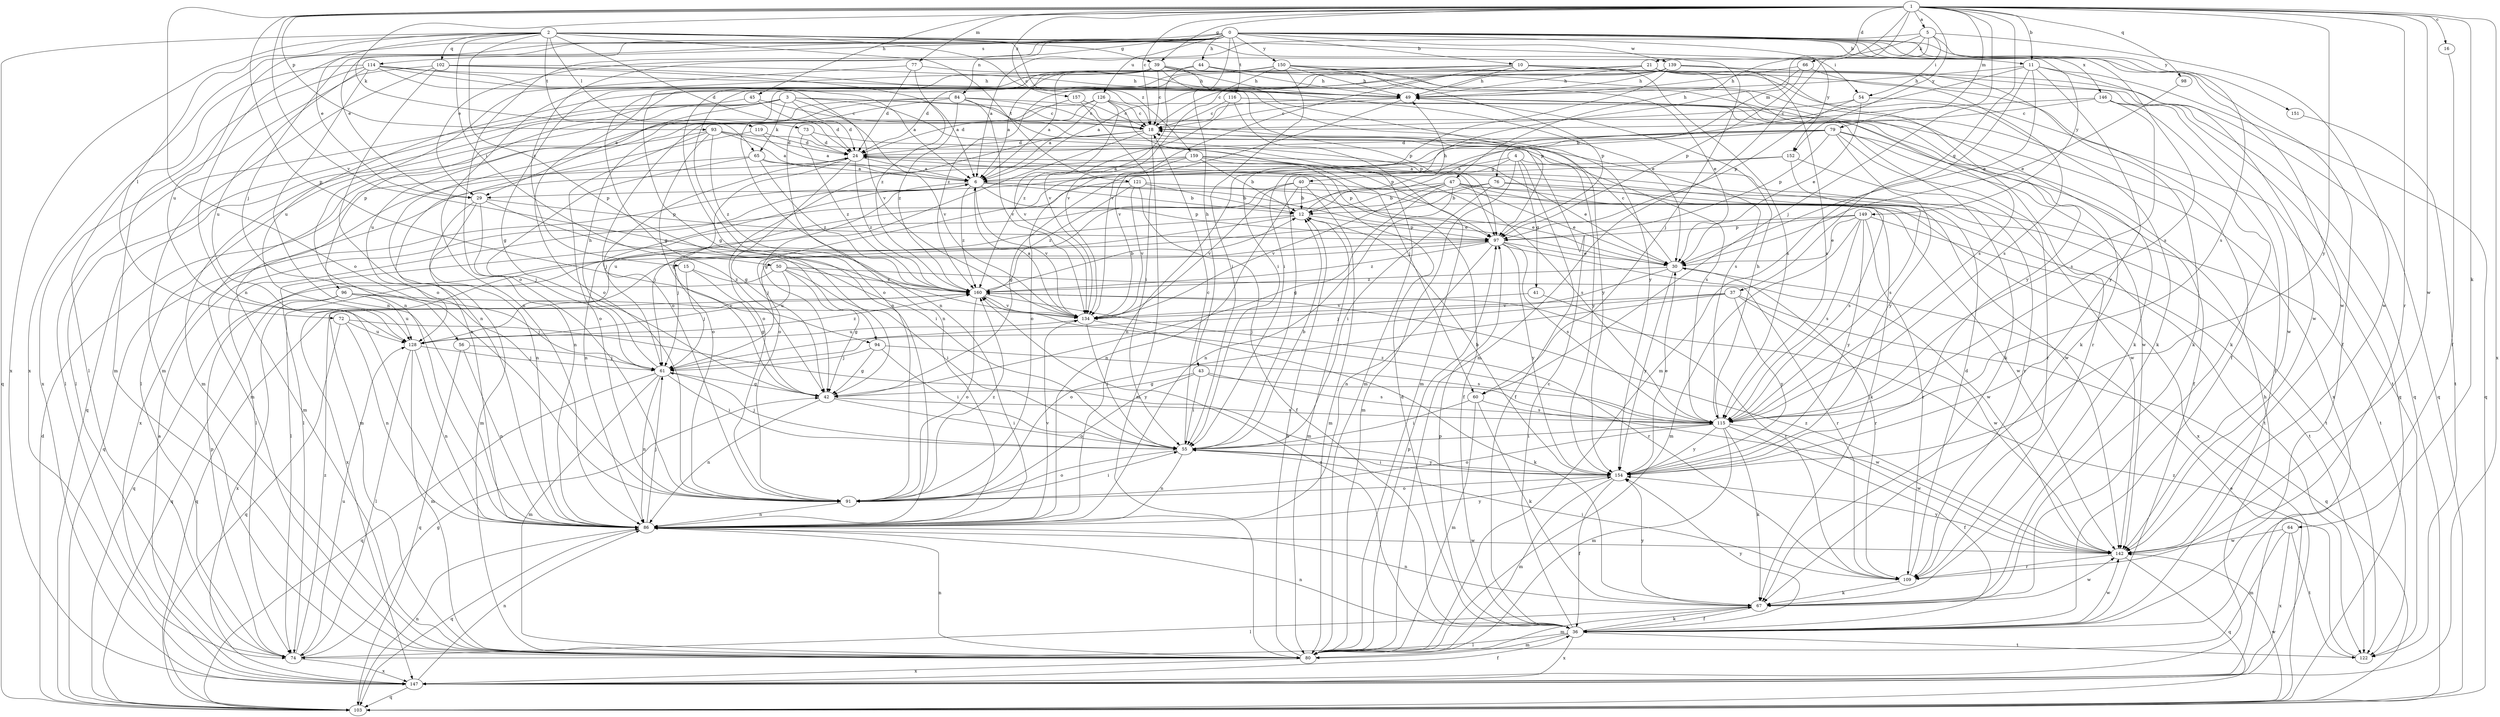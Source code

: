 strict digraph  {
0;
1;
2;
3;
4;
5;
6;
10;
11;
12;
15;
16;
18;
21;
24;
29;
30;
36;
37;
39;
40;
41;
42;
43;
44;
45;
47;
49;
50;
54;
55;
56;
60;
61;
64;
65;
66;
67;
72;
73;
74;
76;
77;
79;
80;
84;
86;
91;
93;
94;
96;
97;
98;
102;
103;
109;
114;
115;
116;
119;
121;
122;
126;
128;
134;
139;
142;
146;
147;
149;
150;
151;
152;
154;
157;
159;
160;
0 -> 10  [label=b];
0 -> 11  [label=b];
0 -> 15  [label=c];
0 -> 29  [label=e];
0 -> 36  [label=f];
0 -> 43  [label=h];
0 -> 44  [label=h];
0 -> 56  [label=j];
0 -> 84  [label=n];
0 -> 86  [label=n];
0 -> 91  [label=o];
0 -> 114  [label=s];
0 -> 115  [label=s];
0 -> 116  [label=t];
0 -> 126  [label=u];
0 -> 128  [label=u];
0 -> 139  [label=w];
0 -> 142  [label=w];
0 -> 146  [label=x];
0 -> 147  [label=x];
0 -> 149  [label=y];
0 -> 150  [label=y];
0 -> 151  [label=y];
0 -> 152  [label=y];
1 -> 5  [label=a];
1 -> 11  [label=b];
1 -> 16  [label=c];
1 -> 18  [label=c];
1 -> 21  [label=d];
1 -> 37  [label=g];
1 -> 39  [label=g];
1 -> 45  [label=h];
1 -> 47  [label=h];
1 -> 60  [label=j];
1 -> 64  [label=k];
1 -> 65  [label=k];
1 -> 76  [label=m];
1 -> 77  [label=m];
1 -> 79  [label=m];
1 -> 91  [label=o];
1 -> 93  [label=p];
1 -> 94  [label=p];
1 -> 98  [label=q];
1 -> 109  [label=r];
1 -> 134  [label=v];
1 -> 142  [label=w];
1 -> 147  [label=x];
1 -> 152  [label=y];
1 -> 154  [label=y];
1 -> 157  [label=z];
2 -> 18  [label=c];
2 -> 24  [label=d];
2 -> 29  [label=e];
2 -> 39  [label=g];
2 -> 50  [label=i];
2 -> 54  [label=i];
2 -> 60  [label=j];
2 -> 72  [label=l];
2 -> 73  [label=l];
2 -> 94  [label=p];
2 -> 102  [label=q];
2 -> 103  [label=q];
2 -> 119  [label=t];
2 -> 121  [label=t];
2 -> 147  [label=x];
2 -> 159  [label=z];
3 -> 18  [label=c];
3 -> 24  [label=d];
3 -> 29  [label=e];
3 -> 60  [label=j];
3 -> 65  [label=k];
3 -> 74  [label=l];
3 -> 80  [label=m];
3 -> 96  [label=p];
3 -> 115  [label=s];
3 -> 134  [label=v];
4 -> 29  [label=e];
4 -> 36  [label=f];
4 -> 40  [label=g];
4 -> 41  [label=g];
4 -> 80  [label=m];
4 -> 109  [label=r];
5 -> 6  [label=a];
5 -> 29  [label=e];
5 -> 54  [label=i];
5 -> 66  [label=k];
5 -> 80  [label=m];
5 -> 115  [label=s];
5 -> 142  [label=w];
6 -> 12  [label=b];
6 -> 30  [label=e];
6 -> 61  [label=j];
6 -> 67  [label=k];
6 -> 86  [label=n];
6 -> 97  [label=p];
6 -> 103  [label=q];
6 -> 134  [label=v];
6 -> 160  [label=z];
10 -> 49  [label=h];
10 -> 67  [label=k];
10 -> 86  [label=n];
10 -> 103  [label=q];
10 -> 115  [label=s];
10 -> 128  [label=u];
10 -> 134  [label=v];
11 -> 12  [label=b];
11 -> 30  [label=e];
11 -> 49  [label=h];
11 -> 80  [label=m];
11 -> 103  [label=q];
11 -> 142  [label=w];
11 -> 154  [label=y];
12 -> 49  [label=h];
12 -> 61  [label=j];
12 -> 74  [label=l];
12 -> 80  [label=m];
12 -> 97  [label=p];
15 -> 42  [label=g];
15 -> 61  [label=j];
15 -> 160  [label=z];
16 -> 36  [label=f];
18 -> 24  [label=d];
18 -> 42  [label=g];
18 -> 80  [label=m];
18 -> 91  [label=o];
18 -> 154  [label=y];
21 -> 6  [label=a];
21 -> 49  [label=h];
21 -> 67  [label=k];
21 -> 86  [label=n];
21 -> 91  [label=o];
21 -> 115  [label=s];
21 -> 154  [label=y];
24 -> 6  [label=a];
24 -> 36  [label=f];
24 -> 42  [label=g];
24 -> 61  [label=j];
24 -> 91  [label=o];
24 -> 160  [label=z];
29 -> 55  [label=i];
29 -> 61  [label=j];
29 -> 80  [label=m];
29 -> 86  [label=n];
29 -> 97  [label=p];
30 -> 18  [label=c];
30 -> 61  [label=j];
30 -> 109  [label=r];
30 -> 154  [label=y];
30 -> 160  [label=z];
36 -> 18  [label=c];
36 -> 24  [label=d];
36 -> 67  [label=k];
36 -> 74  [label=l];
36 -> 80  [label=m];
36 -> 86  [label=n];
36 -> 97  [label=p];
36 -> 122  [label=t];
36 -> 142  [label=w];
36 -> 147  [label=x];
36 -> 154  [label=y];
36 -> 160  [label=z];
37 -> 61  [label=j];
37 -> 91  [label=o];
37 -> 103  [label=q];
37 -> 134  [label=v];
37 -> 142  [label=w];
37 -> 154  [label=y];
39 -> 6  [label=a];
39 -> 18  [label=c];
39 -> 30  [label=e];
39 -> 42  [label=g];
39 -> 49  [label=h];
39 -> 67  [label=k];
39 -> 86  [label=n];
39 -> 97  [label=p];
40 -> 12  [label=b];
40 -> 80  [label=m];
40 -> 86  [label=n];
40 -> 122  [label=t];
40 -> 128  [label=u];
40 -> 134  [label=v];
41 -> 109  [label=r];
41 -> 134  [label=v];
42 -> 55  [label=i];
42 -> 86  [label=n];
42 -> 115  [label=s];
43 -> 42  [label=g];
43 -> 55  [label=i];
43 -> 91  [label=o];
43 -> 115  [label=s];
43 -> 142  [label=w];
44 -> 6  [label=a];
44 -> 36  [label=f];
44 -> 42  [label=g];
44 -> 49  [label=h];
44 -> 67  [label=k];
44 -> 134  [label=v];
45 -> 18  [label=c];
45 -> 24  [label=d];
45 -> 74  [label=l];
47 -> 12  [label=b];
47 -> 30  [label=e];
47 -> 42  [label=g];
47 -> 74  [label=l];
47 -> 86  [label=n];
47 -> 122  [label=t];
47 -> 134  [label=v];
47 -> 142  [label=w];
47 -> 147  [label=x];
49 -> 18  [label=c];
49 -> 134  [label=v];
49 -> 147  [label=x];
50 -> 42  [label=g];
50 -> 55  [label=i];
50 -> 103  [label=q];
50 -> 109  [label=r];
50 -> 128  [label=u];
50 -> 160  [label=z];
54 -> 18  [label=c];
54 -> 30  [label=e];
54 -> 97  [label=p];
54 -> 122  [label=t];
55 -> 12  [label=b];
55 -> 18  [label=c];
55 -> 61  [label=j];
55 -> 86  [label=n];
55 -> 91  [label=o];
55 -> 154  [label=y];
56 -> 61  [label=j];
56 -> 86  [label=n];
56 -> 103  [label=q];
60 -> 55  [label=i];
60 -> 67  [label=k];
60 -> 80  [label=m];
60 -> 115  [label=s];
61 -> 42  [label=g];
61 -> 49  [label=h];
61 -> 55  [label=i];
61 -> 80  [label=m];
61 -> 86  [label=n];
61 -> 103  [label=q];
64 -> 80  [label=m];
64 -> 122  [label=t];
64 -> 142  [label=w];
64 -> 147  [label=x];
65 -> 6  [label=a];
65 -> 80  [label=m];
65 -> 86  [label=n];
65 -> 142  [label=w];
65 -> 160  [label=z];
66 -> 49  [label=h];
66 -> 55  [label=i];
66 -> 97  [label=p];
66 -> 115  [label=s];
67 -> 36  [label=f];
67 -> 74  [label=l];
67 -> 80  [label=m];
67 -> 86  [label=n];
67 -> 142  [label=w];
67 -> 154  [label=y];
72 -> 86  [label=n];
72 -> 103  [label=q];
72 -> 128  [label=u];
72 -> 154  [label=y];
73 -> 24  [label=d];
73 -> 97  [label=p];
73 -> 160  [label=z];
74 -> 42  [label=g];
74 -> 97  [label=p];
74 -> 128  [label=u];
74 -> 147  [label=x];
74 -> 160  [label=z];
76 -> 12  [label=b];
76 -> 55  [label=i];
76 -> 74  [label=l];
76 -> 115  [label=s];
76 -> 122  [label=t];
77 -> 24  [label=d];
77 -> 49  [label=h];
77 -> 86  [label=n];
77 -> 160  [label=z];
79 -> 24  [label=d];
79 -> 36  [label=f];
79 -> 55  [label=i];
79 -> 86  [label=n];
79 -> 91  [label=o];
79 -> 97  [label=p];
79 -> 109  [label=r];
79 -> 142  [label=w];
79 -> 154  [label=y];
80 -> 12  [label=b];
80 -> 86  [label=n];
80 -> 97  [label=p];
80 -> 147  [label=x];
84 -> 18  [label=c];
84 -> 86  [label=n];
84 -> 97  [label=p];
84 -> 103  [label=q];
84 -> 128  [label=u];
84 -> 134  [label=v];
84 -> 154  [label=y];
84 -> 160  [label=z];
86 -> 61  [label=j];
86 -> 103  [label=q];
86 -> 134  [label=v];
86 -> 142  [label=w];
86 -> 154  [label=y];
91 -> 55  [label=i];
91 -> 86  [label=n];
91 -> 160  [label=z];
93 -> 6  [label=a];
93 -> 24  [label=d];
93 -> 42  [label=g];
93 -> 80  [label=m];
93 -> 91  [label=o];
93 -> 115  [label=s];
93 -> 160  [label=z];
94 -> 42  [label=g];
94 -> 55  [label=i];
94 -> 61  [label=j];
94 -> 115  [label=s];
96 -> 61  [label=j];
96 -> 103  [label=q];
96 -> 128  [label=u];
96 -> 134  [label=v];
96 -> 147  [label=x];
97 -> 30  [label=e];
97 -> 86  [label=n];
97 -> 115  [label=s];
97 -> 142  [label=w];
97 -> 147  [label=x];
97 -> 154  [label=y];
97 -> 160  [label=z];
98 -> 30  [label=e];
102 -> 6  [label=a];
102 -> 49  [label=h];
102 -> 80  [label=m];
102 -> 91  [label=o];
102 -> 147  [label=x];
102 -> 154  [label=y];
103 -> 24  [label=d];
103 -> 30  [label=e];
103 -> 86  [label=n];
103 -> 142  [label=w];
109 -> 24  [label=d];
109 -> 55  [label=i];
109 -> 67  [label=k];
114 -> 6  [label=a];
114 -> 49  [label=h];
114 -> 74  [label=l];
114 -> 80  [label=m];
114 -> 86  [label=n];
114 -> 97  [label=p];
114 -> 128  [label=u];
114 -> 134  [label=v];
115 -> 36  [label=f];
115 -> 49  [label=h];
115 -> 55  [label=i];
115 -> 67  [label=k];
115 -> 80  [label=m];
115 -> 91  [label=o];
115 -> 142  [label=w];
115 -> 154  [label=y];
115 -> 160  [label=z];
116 -> 18  [label=c];
116 -> 80  [label=m];
116 -> 109  [label=r];
116 -> 160  [label=z];
119 -> 6  [label=a];
119 -> 24  [label=d];
119 -> 86  [label=n];
121 -> 12  [label=b];
121 -> 30  [label=e];
121 -> 36  [label=f];
121 -> 80  [label=m];
121 -> 134  [label=v];
121 -> 160  [label=z];
122 -> 160  [label=z];
126 -> 6  [label=a];
126 -> 18  [label=c];
126 -> 67  [label=k];
126 -> 74  [label=l];
126 -> 80  [label=m];
126 -> 86  [label=n];
126 -> 134  [label=v];
128 -> 61  [label=j];
128 -> 74  [label=l];
128 -> 80  [label=m];
128 -> 86  [label=n];
128 -> 160  [label=z];
134 -> 6  [label=a];
134 -> 55  [label=i];
134 -> 67  [label=k];
134 -> 128  [label=u];
139 -> 18  [label=c];
139 -> 24  [label=d];
139 -> 49  [label=h];
139 -> 55  [label=i];
139 -> 67  [label=k];
139 -> 103  [label=q];
139 -> 115  [label=s];
139 -> 160  [label=z];
142 -> 103  [label=q];
142 -> 109  [label=r];
142 -> 154  [label=y];
142 -> 160  [label=z];
146 -> 18  [label=c];
146 -> 36  [label=f];
146 -> 91  [label=o];
146 -> 115  [label=s];
146 -> 142  [label=w];
147 -> 6  [label=a];
147 -> 36  [label=f];
147 -> 49  [label=h];
147 -> 86  [label=n];
147 -> 103  [label=q];
149 -> 30  [label=e];
149 -> 61  [label=j];
149 -> 80  [label=m];
149 -> 97  [label=p];
149 -> 109  [label=r];
149 -> 115  [label=s];
149 -> 122  [label=t];
149 -> 154  [label=y];
150 -> 30  [label=e];
150 -> 42  [label=g];
150 -> 49  [label=h];
150 -> 55  [label=i];
150 -> 91  [label=o];
150 -> 97  [label=p];
150 -> 103  [label=q];
150 -> 134  [label=v];
151 -> 122  [label=t];
152 -> 6  [label=a];
152 -> 42  [label=g];
152 -> 115  [label=s];
152 -> 142  [label=w];
154 -> 12  [label=b];
154 -> 30  [label=e];
154 -> 36  [label=f];
154 -> 55  [label=i];
154 -> 80  [label=m];
154 -> 91  [label=o];
157 -> 18  [label=c];
157 -> 24  [label=d];
157 -> 55  [label=i];
159 -> 6  [label=a];
159 -> 12  [label=b];
159 -> 30  [label=e];
159 -> 91  [label=o];
159 -> 97  [label=p];
159 -> 115  [label=s];
159 -> 147  [label=x];
160 -> 12  [label=b];
160 -> 91  [label=o];
160 -> 103  [label=q];
160 -> 109  [label=r];
160 -> 134  [label=v];
}
